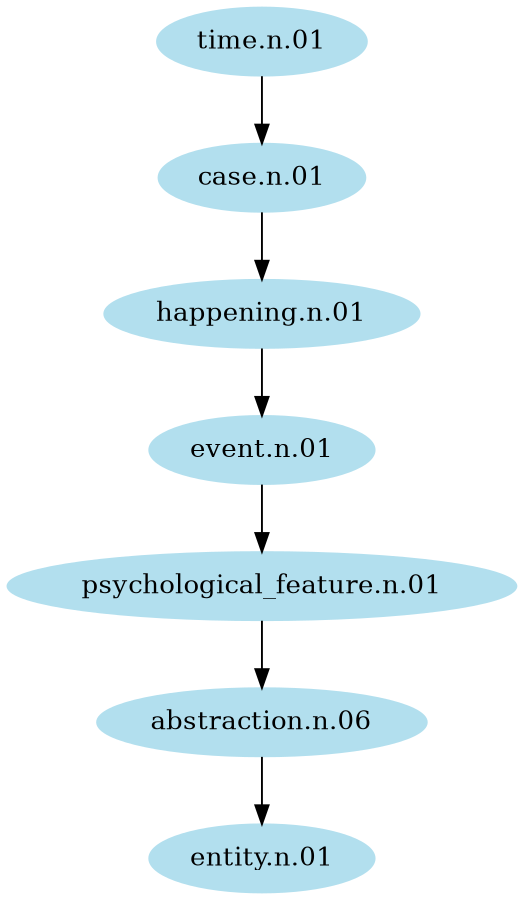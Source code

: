digraph unix {
	node [color=lightblue2 style=filled]
	size="6,6"
	"time.n.01" -> "case.n.01"
	"case.n.01" -> "happening.n.01"
	"happening.n.01" -> "event.n.01"
	"event.n.01" -> "psychological_feature.n.01"
	"psychological_feature.n.01" -> "abstraction.n.06"
	"abstraction.n.06" -> "entity.n.01"
}
